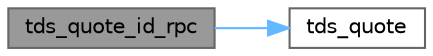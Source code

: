 digraph "tds_quote_id_rpc"
{
 // LATEX_PDF_SIZE
  bgcolor="transparent";
  edge [fontname=Helvetica,fontsize=10,labelfontname=Helvetica,labelfontsize=10];
  node [fontname=Helvetica,fontsize=10,shape=box,height=0.2,width=0.4];
  rankdir="LR";
  Node1 [id="Node000001",label="tds_quote_id_rpc",height=0.2,width=0.4,color="gray40", fillcolor="grey60", style="filled", fontcolor="black",tooltip="Quote an id for a RPC call."];
  Node1 -> Node2 [id="edge1_Node000001_Node000002",color="steelblue1",style="solid",tooltip=" "];
  Node2 [id="Node000002",label="tds_quote",height=0.2,width=0.4,color="grey40", fillcolor="white", style="filled",URL="$a00578.html#gaa4cb9266a930adc1f1e0f607f7d6edb5",tooltip="Quote a string properly."];
}
